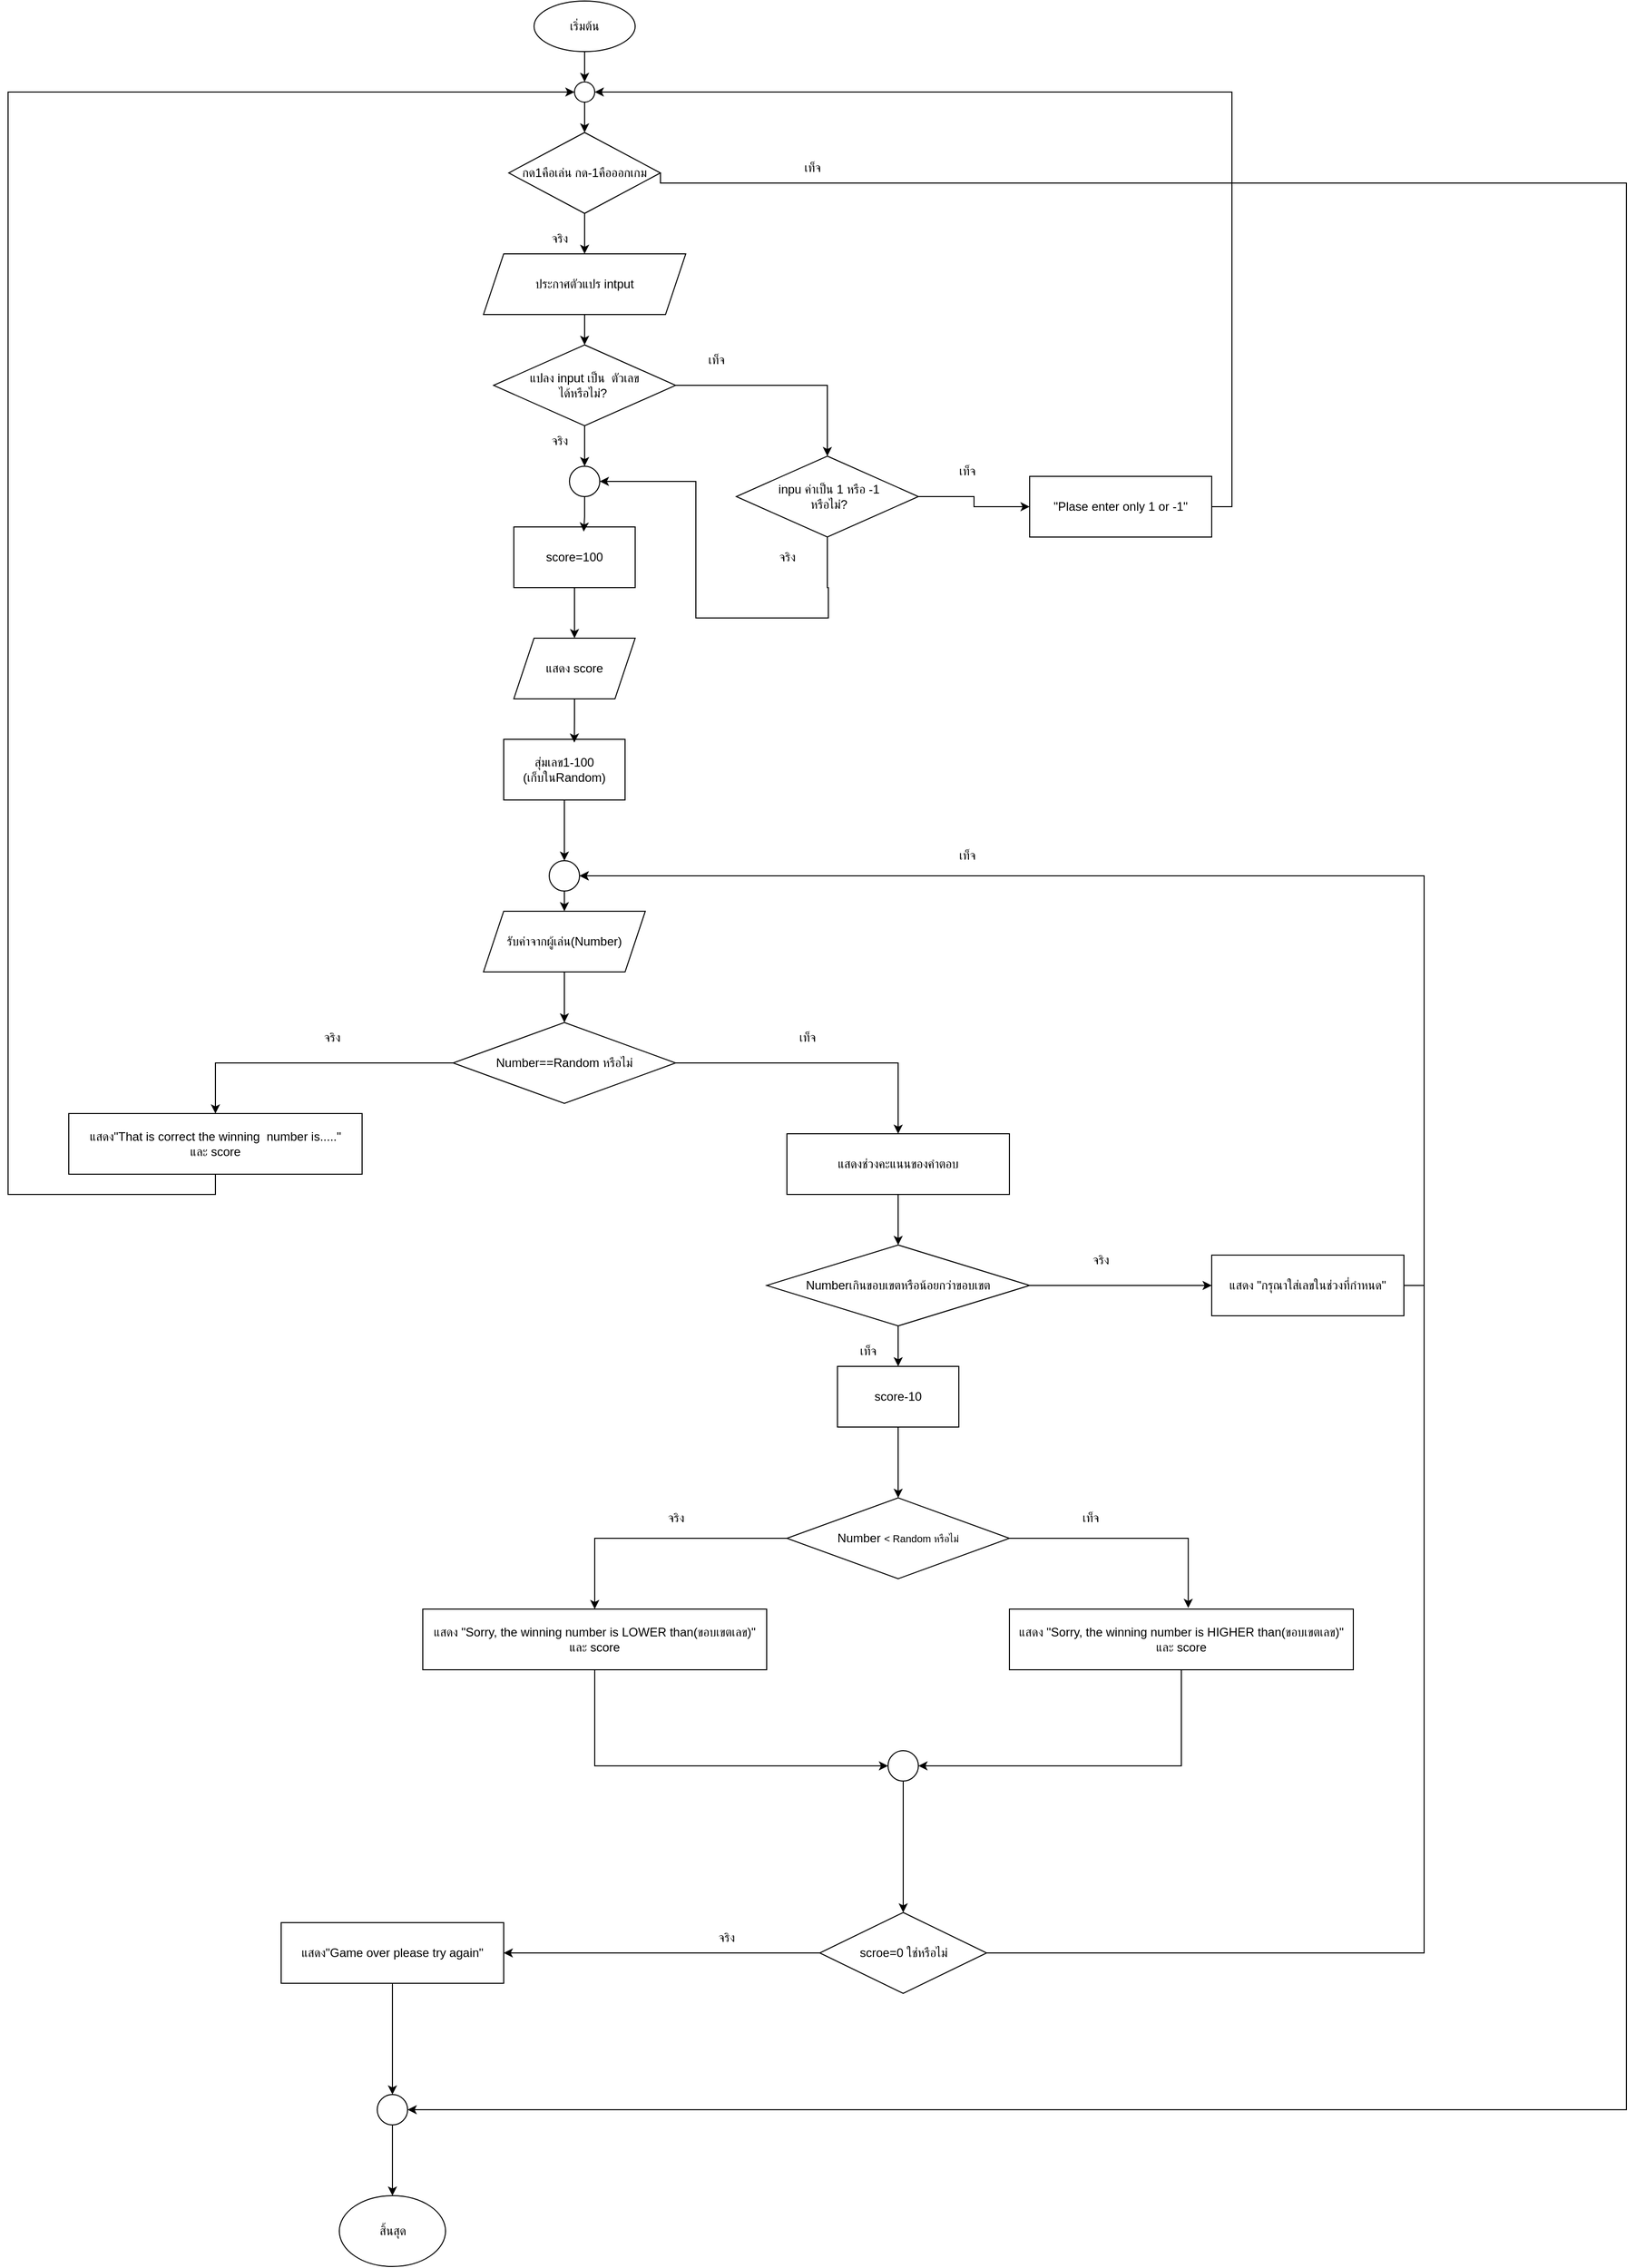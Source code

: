 <mxfile version="28.2.5">
  <diagram name="หน้า-1" id="lyNivr8_0ddyaPuqxxWx">
    <mxGraphModel dx="1491" dy="691" grid="1" gridSize="10" guides="1" tooltips="1" connect="1" arrows="1" fold="1" page="1" pageScale="1" pageWidth="827" pageHeight="1169" math="0" shadow="0">
      <root>
        <mxCell id="0" />
        <mxCell id="1" parent="0" />
        <mxCell id="IU7YT0hGjiRqqW3T2i-U-1" style="edgeStyle=orthogonalEdgeStyle;rounded=0;orthogonalLoop=1;jettySize=auto;html=1;exitX=0.5;exitY=1;exitDx=0;exitDy=0;entryX=0.5;entryY=0;entryDx=0;entryDy=0;" parent="1" source="IU7YT0hGjiRqqW3T2i-U-2" target="IU7YT0hGjiRqqW3T2i-U-18" edge="1">
          <mxGeometry relative="1" as="geometry" />
        </mxCell>
        <mxCell id="IU7YT0hGjiRqqW3T2i-U-2" value="เริ่มต้น" style="ellipse;whiteSpace=wrap;html=1;" parent="1" vertex="1">
          <mxGeometry x="640" y="180" width="100" height="50" as="geometry" />
        </mxCell>
        <mxCell id="IU7YT0hGjiRqqW3T2i-U-3" value="" style="edgeStyle=orthogonalEdgeStyle;rounded=0;orthogonalLoop=1;jettySize=auto;html=1;" parent="1" source="IU7YT0hGjiRqqW3T2i-U-5" target="IU7YT0hGjiRqqW3T2i-U-55" edge="1">
          <mxGeometry relative="1" as="geometry" />
        </mxCell>
        <mxCell id="IU7YT0hGjiRqqW3T2i-U-4" style="edgeStyle=orthogonalEdgeStyle;rounded=0;orthogonalLoop=1;jettySize=auto;html=1;exitX=1;exitY=0.5;exitDx=0;exitDy=0;entryX=1;entryY=0.5;entryDx=0;entryDy=0;" parent="1" source="IU7YT0hGjiRqqW3T2i-U-5" target="IU7YT0hGjiRqqW3T2i-U-37" edge="1">
          <mxGeometry relative="1" as="geometry">
            <Array as="points">
              <mxPoint x="1720" y="360" />
              <mxPoint x="1720" y="2265" />
            </Array>
          </mxGeometry>
        </mxCell>
        <mxCell id="IU7YT0hGjiRqqW3T2i-U-5" value="กด1คือเล่น กด-1คือออกเกม" style="rhombus;whiteSpace=wrap;html=1;" parent="1" vertex="1">
          <mxGeometry x="615" y="310" width="150" height="80" as="geometry" />
        </mxCell>
        <mxCell id="IU7YT0hGjiRqqW3T2i-U-6" value="" style="edgeStyle=orthogonalEdgeStyle;rounded=0;orthogonalLoop=1;jettySize=auto;html=1;" parent="1" source="IU7YT0hGjiRqqW3T2i-U-7" target="IU7YT0hGjiRqqW3T2i-U-59" edge="1">
          <mxGeometry relative="1" as="geometry" />
        </mxCell>
        <mxCell id="IU7YT0hGjiRqqW3T2i-U-7" value="score=100" style="whiteSpace=wrap;html=1;" parent="1" vertex="1">
          <mxGeometry x="620" y="700" width="120" height="60" as="geometry" />
        </mxCell>
        <mxCell id="IU7YT0hGjiRqqW3T2i-U-8" style="edgeStyle=orthogonalEdgeStyle;rounded=0;orthogonalLoop=1;jettySize=auto;html=1;exitX=0.5;exitY=1;exitDx=0;exitDy=0;entryX=0.5;entryY=0;entryDx=0;entryDy=0;" parent="1" source="IU7YT0hGjiRqqW3T2i-U-9" target="IU7YT0hGjiRqqW3T2i-U-41" edge="1">
          <mxGeometry relative="1" as="geometry" />
        </mxCell>
        <mxCell id="IU7YT0hGjiRqqW3T2i-U-9" value="สุ่มเลข1-100&lt;div&gt;(เก็บในRandom)&lt;/div&gt;" style="whiteSpace=wrap;html=1;" parent="1" vertex="1">
          <mxGeometry x="610" y="910.0" width="120" height="60" as="geometry" />
        </mxCell>
        <mxCell id="IU7YT0hGjiRqqW3T2i-U-10" style="edgeStyle=orthogonalEdgeStyle;rounded=0;orthogonalLoop=1;jettySize=auto;html=1;exitX=0.5;exitY=1;exitDx=0;exitDy=0;entryX=0.5;entryY=0;entryDx=0;entryDy=0;" parent="1" source="IU7YT0hGjiRqqW3T2i-U-11" target="IU7YT0hGjiRqqW3T2i-U-14" edge="1">
          <mxGeometry relative="1" as="geometry" />
        </mxCell>
        <mxCell id="IU7YT0hGjiRqqW3T2i-U-11" value="รับค่าจากผู้เล่น(Number)" style="shape=parallelogram;perimeter=parallelogramPerimeter;whiteSpace=wrap;html=1;fixedSize=1;" parent="1" vertex="1">
          <mxGeometry x="590" y="1080" width="160" height="60" as="geometry" />
        </mxCell>
        <mxCell id="IU7YT0hGjiRqqW3T2i-U-12" value="" style="edgeStyle=orthogonalEdgeStyle;rounded=0;orthogonalLoop=1;jettySize=auto;html=1;" parent="1" source="IU7YT0hGjiRqqW3T2i-U-14" target="IU7YT0hGjiRqqW3T2i-U-16" edge="1">
          <mxGeometry relative="1" as="geometry" />
        </mxCell>
        <mxCell id="IU7YT0hGjiRqqW3T2i-U-13" style="edgeStyle=orthogonalEdgeStyle;rounded=0;orthogonalLoop=1;jettySize=auto;html=1;exitX=1;exitY=0.5;exitDx=0;exitDy=0;entryX=0.5;entryY=0;entryDx=0;entryDy=0;" parent="1" source="IU7YT0hGjiRqqW3T2i-U-14" target="IU7YT0hGjiRqqW3T2i-U-53" edge="1">
          <mxGeometry relative="1" as="geometry" />
        </mxCell>
        <mxCell id="IU7YT0hGjiRqqW3T2i-U-14" value="Number==Random หรือไม่" style="rhombus;whiteSpace=wrap;html=1;" parent="1" vertex="1">
          <mxGeometry x="560" y="1190" width="220" height="80" as="geometry" />
        </mxCell>
        <mxCell id="IU7YT0hGjiRqqW3T2i-U-15" style="edgeStyle=orthogonalEdgeStyle;rounded=0;orthogonalLoop=1;jettySize=auto;html=1;exitX=0.5;exitY=1;exitDx=0;exitDy=0;entryX=0;entryY=0.5;entryDx=0;entryDy=0;" parent="1" source="IU7YT0hGjiRqqW3T2i-U-16" target="IU7YT0hGjiRqqW3T2i-U-18" edge="1">
          <mxGeometry relative="1" as="geometry">
            <Array as="points">
              <mxPoint x="325" y="1360" />
              <mxPoint x="120" y="1360" />
              <mxPoint x="120" y="270" />
            </Array>
          </mxGeometry>
        </mxCell>
        <mxCell id="IU7YT0hGjiRqqW3T2i-U-16" value="แสดง&quot;That is correct the winning&amp;nbsp; number is.....&lt;span style=&quot;background-color: transparent; color: light-dark(rgb(0, 0, 0), rgb(255, 255, 255));&quot;&gt;&quot;&lt;/span&gt;&lt;div&gt;และ score&lt;/div&gt;" style="whiteSpace=wrap;html=1;" parent="1" vertex="1">
          <mxGeometry x="180" y="1280" width="290" height="60" as="geometry" />
        </mxCell>
        <mxCell id="IU7YT0hGjiRqqW3T2i-U-17" style="edgeStyle=orthogonalEdgeStyle;rounded=0;orthogonalLoop=1;jettySize=auto;html=1;exitX=0.5;exitY=1;exitDx=0;exitDy=0;entryX=0.5;entryY=0;entryDx=0;entryDy=0;" parent="1" source="IU7YT0hGjiRqqW3T2i-U-18" target="IU7YT0hGjiRqqW3T2i-U-5" edge="1">
          <mxGeometry relative="1" as="geometry" />
        </mxCell>
        <mxCell id="IU7YT0hGjiRqqW3T2i-U-18" value="" style="ellipse;whiteSpace=wrap;html=1;aspect=fixed;" parent="1" vertex="1">
          <mxGeometry x="680" y="260" width="20" height="20" as="geometry" />
        </mxCell>
        <mxCell id="IU7YT0hGjiRqqW3T2i-U-19" value="" style="edgeStyle=orthogonalEdgeStyle;rounded=0;orthogonalLoop=1;jettySize=auto;html=1;" parent="1" source="IU7YT0hGjiRqqW3T2i-U-20" target="IU7YT0hGjiRqqW3T2i-U-22" edge="1">
          <mxGeometry relative="1" as="geometry" />
        </mxCell>
        <mxCell id="IU7YT0hGjiRqqW3T2i-U-20" value="Number &lt;span style=&quot;font-size: 10px;&quot;&gt;&amp;lt; Random หรือไม่&lt;/span&gt;" style="rhombus;whiteSpace=wrap;html=1;" parent="1" vertex="1">
          <mxGeometry x="890" y="1660" width="220" height="80" as="geometry" />
        </mxCell>
        <mxCell id="IU7YT0hGjiRqqW3T2i-U-21" style="edgeStyle=orthogonalEdgeStyle;rounded=0;orthogonalLoop=1;jettySize=auto;html=1;exitX=0.5;exitY=1;exitDx=0;exitDy=0;entryX=0;entryY=0.5;entryDx=0;entryDy=0;" parent="1" source="IU7YT0hGjiRqqW3T2i-U-22" target="IU7YT0hGjiRqqW3T2i-U-28" edge="1">
          <mxGeometry relative="1" as="geometry" />
        </mxCell>
        <mxCell id="IU7YT0hGjiRqqW3T2i-U-22" value="แสดง &quot;Sorry, the winning number is LOWER than(ขอบเขตเลข)&quot;&lt;div&gt;และ score&lt;/div&gt;" style="whiteSpace=wrap;html=1;" parent="1" vertex="1">
          <mxGeometry x="530" y="1770" width="340" height="60" as="geometry" />
        </mxCell>
        <mxCell id="IU7YT0hGjiRqqW3T2i-U-23" value="จริง" style="text;html=1;align=center;verticalAlign=middle;resizable=0;points=[];autosize=1;strokeColor=none;fillColor=none;" parent="1" vertex="1">
          <mxGeometry x="420" y="1190" width="40" height="30" as="geometry" />
        </mxCell>
        <mxCell id="IU7YT0hGjiRqqW3T2i-U-24" style="edgeStyle=orthogonalEdgeStyle;rounded=0;orthogonalLoop=1;jettySize=auto;html=1;exitX=0.5;exitY=1;exitDx=0;exitDy=0;entryX=1;entryY=0.5;entryDx=0;entryDy=0;" parent="1" source="IU7YT0hGjiRqqW3T2i-U-25" target="IU7YT0hGjiRqqW3T2i-U-28" edge="1">
          <mxGeometry relative="1" as="geometry" />
        </mxCell>
        <mxCell id="IU7YT0hGjiRqqW3T2i-U-25" value="แสดง &quot;Sorry, the winning number is HIGHER than(ขอบเขตเลข)&quot;&lt;div&gt;และ score&lt;/div&gt;" style="whiteSpace=wrap;html=1;" parent="1" vertex="1">
          <mxGeometry x="1110" y="1770" width="340" height="60" as="geometry" />
        </mxCell>
        <mxCell id="IU7YT0hGjiRqqW3T2i-U-26" style="edgeStyle=orthogonalEdgeStyle;rounded=0;orthogonalLoop=1;jettySize=auto;html=1;exitX=1;exitY=0.5;exitDx=0;exitDy=0;entryX=0.52;entryY=-0.018;entryDx=0;entryDy=0;entryPerimeter=0;" parent="1" source="IU7YT0hGjiRqqW3T2i-U-20" target="IU7YT0hGjiRqqW3T2i-U-25" edge="1">
          <mxGeometry relative="1" as="geometry" />
        </mxCell>
        <mxCell id="IU7YT0hGjiRqqW3T2i-U-27" style="edgeStyle=orthogonalEdgeStyle;rounded=0;orthogonalLoop=1;jettySize=auto;html=1;exitX=0.5;exitY=1;exitDx=0;exitDy=0;entryX=0.5;entryY=0;entryDx=0;entryDy=0;" parent="1" source="IU7YT0hGjiRqqW3T2i-U-28" target="IU7YT0hGjiRqqW3T2i-U-31" edge="1">
          <mxGeometry relative="1" as="geometry" />
        </mxCell>
        <mxCell id="IU7YT0hGjiRqqW3T2i-U-28" value="" style="ellipse;whiteSpace=wrap;html=1;" parent="1" vertex="1">
          <mxGeometry x="990" y="1910" width="30" height="30" as="geometry" />
        </mxCell>
        <mxCell id="IU7YT0hGjiRqqW3T2i-U-29" value="" style="edgeStyle=orthogonalEdgeStyle;rounded=0;orthogonalLoop=1;jettySize=auto;html=1;" parent="1" source="IU7YT0hGjiRqqW3T2i-U-31" target="IU7YT0hGjiRqqW3T2i-U-35" edge="1">
          <mxGeometry relative="1" as="geometry" />
        </mxCell>
        <mxCell id="IU7YT0hGjiRqqW3T2i-U-30" style="edgeStyle=orthogonalEdgeStyle;rounded=0;orthogonalLoop=1;jettySize=auto;html=1;exitX=1;exitY=0.5;exitDx=0;exitDy=0;entryX=1;entryY=0.5;entryDx=0;entryDy=0;" parent="1" source="IU7YT0hGjiRqqW3T2i-U-31" target="IU7YT0hGjiRqqW3T2i-U-41" edge="1">
          <mxGeometry relative="1" as="geometry">
            <Array as="points">
              <mxPoint x="1520" y="2110" />
              <mxPoint x="1520" y="1045" />
            </Array>
          </mxGeometry>
        </mxCell>
        <mxCell id="IU7YT0hGjiRqqW3T2i-U-31" value="scroe=0 ใช่หรือไม่" style="rhombus;whiteSpace=wrap;html=1;" parent="1" vertex="1">
          <mxGeometry x="922.5" y="2070" width="165" height="80" as="geometry" />
        </mxCell>
        <mxCell id="IU7YT0hGjiRqqW3T2i-U-32" value="จริง" style="text;html=1;align=center;verticalAlign=middle;resizable=0;points=[];autosize=1;strokeColor=none;fillColor=none;" parent="1" vertex="1">
          <mxGeometry x="760" y="1665" width="40" height="30" as="geometry" />
        </mxCell>
        <mxCell id="IU7YT0hGjiRqqW3T2i-U-33" value="เท็จ" style="text;html=1;align=center;verticalAlign=middle;resizable=0;points=[];autosize=1;strokeColor=none;fillColor=none;" parent="1" vertex="1">
          <mxGeometry x="1170" y="1665" width="40" height="30" as="geometry" />
        </mxCell>
        <mxCell id="IU7YT0hGjiRqqW3T2i-U-34" value="" style="edgeStyle=orthogonalEdgeStyle;rounded=0;orthogonalLoop=1;jettySize=auto;html=1;" parent="1" source="IU7YT0hGjiRqqW3T2i-U-35" target="IU7YT0hGjiRqqW3T2i-U-37" edge="1">
          <mxGeometry relative="1" as="geometry" />
        </mxCell>
        <mxCell id="IU7YT0hGjiRqqW3T2i-U-35" value="แสดง&quot;Game over please try again&quot;" style="whiteSpace=wrap;html=1;" parent="1" vertex="1">
          <mxGeometry x="390" y="2080" width="220" height="60" as="geometry" />
        </mxCell>
        <mxCell id="IU7YT0hGjiRqqW3T2i-U-36" style="edgeStyle=orthogonalEdgeStyle;rounded=0;orthogonalLoop=1;jettySize=auto;html=1;exitX=0.5;exitY=1;exitDx=0;exitDy=0;entryX=0.5;entryY=0;entryDx=0;entryDy=0;" parent="1" source="IU7YT0hGjiRqqW3T2i-U-37" target="IU7YT0hGjiRqqW3T2i-U-38" edge="1">
          <mxGeometry relative="1" as="geometry" />
        </mxCell>
        <mxCell id="IU7YT0hGjiRqqW3T2i-U-37" value="" style="ellipse;whiteSpace=wrap;html=1;" parent="1" vertex="1">
          <mxGeometry x="485" y="2250" width="30" height="30" as="geometry" />
        </mxCell>
        <mxCell id="IU7YT0hGjiRqqW3T2i-U-38" value="สิ้นสุด" style="ellipse;whiteSpace=wrap;html=1;" parent="1" vertex="1">
          <mxGeometry x="447.5" y="2350" width="105" height="70" as="geometry" />
        </mxCell>
        <mxCell id="IU7YT0hGjiRqqW3T2i-U-39" value="จริง" style="text;html=1;align=center;verticalAlign=middle;resizable=0;points=[];autosize=1;strokeColor=none;fillColor=none;" parent="1" vertex="1">
          <mxGeometry x="810" y="2080" width="40" height="30" as="geometry" />
        </mxCell>
        <mxCell id="IU7YT0hGjiRqqW3T2i-U-40" style="edgeStyle=orthogonalEdgeStyle;rounded=0;orthogonalLoop=1;jettySize=auto;html=1;exitX=0.5;exitY=1;exitDx=0;exitDy=0;entryX=0.5;entryY=0;entryDx=0;entryDy=0;" parent="1" source="IU7YT0hGjiRqqW3T2i-U-41" target="IU7YT0hGjiRqqW3T2i-U-11" edge="1">
          <mxGeometry relative="1" as="geometry" />
        </mxCell>
        <mxCell id="IU7YT0hGjiRqqW3T2i-U-41" value="" style="ellipse;whiteSpace=wrap;html=1;" parent="1" vertex="1">
          <mxGeometry x="655" y="1030" width="30" height="30" as="geometry" />
        </mxCell>
        <mxCell id="IU7YT0hGjiRqqW3T2i-U-42" style="edgeStyle=orthogonalEdgeStyle;rounded=0;orthogonalLoop=1;jettySize=auto;html=1;exitX=0.5;exitY=1;exitDx=0;exitDy=0;entryX=0.5;entryY=0;entryDx=0;entryDy=0;" parent="1" source="IU7YT0hGjiRqqW3T2i-U-43" target="IU7YT0hGjiRqqW3T2i-U-20" edge="1">
          <mxGeometry relative="1" as="geometry" />
        </mxCell>
        <mxCell id="IU7YT0hGjiRqqW3T2i-U-43" value="score-10" style="whiteSpace=wrap;html=1;" parent="1" vertex="1">
          <mxGeometry x="940" y="1530" width="120" height="60" as="geometry" />
        </mxCell>
        <mxCell id="IU7YT0hGjiRqqW3T2i-U-44" style="edgeStyle=orthogonalEdgeStyle;rounded=0;orthogonalLoop=1;jettySize=auto;html=1;exitX=0.5;exitY=1;exitDx=0;exitDy=0;entryX=0.5;entryY=0;entryDx=0;entryDy=0;" parent="1" source="IU7YT0hGjiRqqW3T2i-U-46" target="IU7YT0hGjiRqqW3T2i-U-43" edge="1">
          <mxGeometry relative="1" as="geometry" />
        </mxCell>
        <mxCell id="IU7YT0hGjiRqqW3T2i-U-45" value="" style="edgeStyle=orthogonalEdgeStyle;rounded=0;orthogonalLoop=1;jettySize=auto;html=1;" parent="1" source="IU7YT0hGjiRqqW3T2i-U-46" target="IU7YT0hGjiRqqW3T2i-U-49" edge="1">
          <mxGeometry relative="1" as="geometry" />
        </mxCell>
        <mxCell id="IU7YT0hGjiRqqW3T2i-U-46" value="Numberเกินขอบเขตหรือน้อยกว่าขอบเขต" style="rhombus;whiteSpace=wrap;html=1;" parent="1" vertex="1">
          <mxGeometry x="870" y="1410" width="260" height="80" as="geometry" />
        </mxCell>
        <mxCell id="IU7YT0hGjiRqqW3T2i-U-47" value="เท็จ" style="text;html=1;align=center;verticalAlign=middle;resizable=0;points=[];autosize=1;strokeColor=none;fillColor=none;" parent="1" vertex="1">
          <mxGeometry x="890" y="1190" width="40" height="30" as="geometry" />
        </mxCell>
        <mxCell id="IU7YT0hGjiRqqW3T2i-U-48" style="edgeStyle=orthogonalEdgeStyle;rounded=0;orthogonalLoop=1;jettySize=auto;html=1;exitX=1;exitY=0.5;exitDx=0;exitDy=0;entryX=1;entryY=0.5;entryDx=0;entryDy=0;" parent="1" source="IU7YT0hGjiRqqW3T2i-U-49" target="IU7YT0hGjiRqqW3T2i-U-41" edge="1">
          <mxGeometry relative="1" as="geometry" />
        </mxCell>
        <mxCell id="IU7YT0hGjiRqqW3T2i-U-49" value="แสดง &quot;กรุณาใส่เลขในช่วงที่กำหนด&quot;" style="whiteSpace=wrap;html=1;" parent="1" vertex="1">
          <mxGeometry x="1310" y="1420" width="190" height="60" as="geometry" />
        </mxCell>
        <mxCell id="IU7YT0hGjiRqqW3T2i-U-50" value="เท็จ" style="text;html=1;align=center;verticalAlign=middle;resizable=0;points=[];autosize=1;strokeColor=none;fillColor=none;" parent="1" vertex="1">
          <mxGeometry x="950" y="1500" width="40" height="30" as="geometry" />
        </mxCell>
        <mxCell id="IU7YT0hGjiRqqW3T2i-U-51" value="จริง" style="text;html=1;align=center;verticalAlign=middle;resizable=0;points=[];autosize=1;strokeColor=none;fillColor=none;" parent="1" vertex="1">
          <mxGeometry x="1180" y="1410" width="40" height="30" as="geometry" />
        </mxCell>
        <mxCell id="IU7YT0hGjiRqqW3T2i-U-52" style="edgeStyle=orthogonalEdgeStyle;rounded=0;orthogonalLoop=1;jettySize=auto;html=1;exitX=0.5;exitY=1;exitDx=0;exitDy=0;entryX=0.5;entryY=0;entryDx=0;entryDy=0;" parent="1" source="IU7YT0hGjiRqqW3T2i-U-53" target="IU7YT0hGjiRqqW3T2i-U-46" edge="1">
          <mxGeometry relative="1" as="geometry" />
        </mxCell>
        <mxCell id="IU7YT0hGjiRqqW3T2i-U-53" value="แสดงช่วงคะแนนของคำตอบ" style="rounded=0;whiteSpace=wrap;html=1;" parent="1" vertex="1">
          <mxGeometry x="890" y="1300" width="220" height="60" as="geometry" />
        </mxCell>
        <mxCell id="IU7YT0hGjiRqqW3T2i-U-54" value="" style="edgeStyle=orthogonalEdgeStyle;rounded=0;orthogonalLoop=1;jettySize=auto;html=1;" parent="1" source="IU7YT0hGjiRqqW3T2i-U-55" target="IU7YT0hGjiRqqW3T2i-U-58" edge="1">
          <mxGeometry relative="1" as="geometry" />
        </mxCell>
        <mxCell id="IU7YT0hGjiRqqW3T2i-U-55" value="ประกาศตัวแปร intput" style="shape=parallelogram;perimeter=parallelogramPerimeter;whiteSpace=wrap;html=1;fixedSize=1;" parent="1" vertex="1">
          <mxGeometry x="590" y="430" width="200" height="60" as="geometry" />
        </mxCell>
        <mxCell id="IU7YT0hGjiRqqW3T2i-U-56" style="edgeStyle=orthogonalEdgeStyle;rounded=0;orthogonalLoop=1;jettySize=auto;html=1;entryX=0.5;entryY=0;entryDx=0;entryDy=0;" parent="1" source="IU7YT0hGjiRqqW3T2i-U-58" target="IU7YT0hGjiRqqW3T2i-U-70" edge="1">
          <mxGeometry relative="1" as="geometry" />
        </mxCell>
        <mxCell id="IU7YT0hGjiRqqW3T2i-U-57" style="edgeStyle=orthogonalEdgeStyle;rounded=0;orthogonalLoop=1;jettySize=auto;html=1;exitX=0.5;exitY=1;exitDx=0;exitDy=0;entryX=0.5;entryY=0;entryDx=0;entryDy=0;" parent="1" source="IU7YT0hGjiRqqW3T2i-U-58" target="IU7YT0hGjiRqqW3T2i-U-72" edge="1">
          <mxGeometry relative="1" as="geometry" />
        </mxCell>
        <mxCell id="IU7YT0hGjiRqqW3T2i-U-58" value="แปลง input เป็น&amp;nbsp; ตัวเลข&lt;div&gt;ได้หรือไม่?&amp;nbsp;&lt;/div&gt;" style="rhombus;whiteSpace=wrap;html=1;" parent="1" vertex="1">
          <mxGeometry x="600" y="520" width="180" height="80" as="geometry" />
        </mxCell>
        <mxCell id="IU7YT0hGjiRqqW3T2i-U-59" value="แสดง score" style="shape=parallelogram;perimeter=parallelogramPerimeter;whiteSpace=wrap;html=1;fixedSize=1;" parent="1" vertex="1">
          <mxGeometry x="620" y="810" width="120" height="60" as="geometry" />
        </mxCell>
        <mxCell id="IU7YT0hGjiRqqW3T2i-U-60" style="edgeStyle=orthogonalEdgeStyle;rounded=0;orthogonalLoop=1;jettySize=auto;html=1;exitX=1;exitY=0.5;exitDx=0;exitDy=0;entryX=1;entryY=0.5;entryDx=0;entryDy=0;" parent="1" source="IU7YT0hGjiRqqW3T2i-U-61" target="IU7YT0hGjiRqqW3T2i-U-18" edge="1">
          <mxGeometry relative="1" as="geometry" />
        </mxCell>
        <mxCell id="IU7YT0hGjiRqqW3T2i-U-61" value="&quot;Plase enter only 1 or -1&quot;" style="whiteSpace=wrap;html=1;" parent="1" vertex="1">
          <mxGeometry x="1130" y="650" width="180" height="60" as="geometry" />
        </mxCell>
        <mxCell id="IU7YT0hGjiRqqW3T2i-U-62" style="edgeStyle=orthogonalEdgeStyle;rounded=0;orthogonalLoop=1;jettySize=auto;html=1;exitX=0.5;exitY=1;exitDx=0;exitDy=0;entryX=0.582;entryY=0.054;entryDx=0;entryDy=0;entryPerimeter=0;" parent="1" source="IU7YT0hGjiRqqW3T2i-U-59" target="IU7YT0hGjiRqqW3T2i-U-9" edge="1">
          <mxGeometry relative="1" as="geometry" />
        </mxCell>
        <mxCell id="IU7YT0hGjiRqqW3T2i-U-63" value="จริง" style="text;html=1;align=center;verticalAlign=middle;resizable=0;points=[];autosize=1;strokeColor=none;fillColor=none;" parent="1" vertex="1">
          <mxGeometry x="645" y="400" width="40" height="30" as="geometry" />
        </mxCell>
        <mxCell id="IU7YT0hGjiRqqW3T2i-U-64" value="เท็จ" style="text;html=1;align=center;verticalAlign=middle;resizable=0;points=[];autosize=1;strokeColor=none;fillColor=none;" parent="1" vertex="1">
          <mxGeometry x="895" y="330" width="40" height="30" as="geometry" />
        </mxCell>
        <mxCell id="IU7YT0hGjiRqqW3T2i-U-65" value="เท็จ" style="text;html=1;align=center;verticalAlign=middle;resizable=0;points=[];autosize=1;strokeColor=none;fillColor=none;" parent="1" vertex="1">
          <mxGeometry x="1047.5" y="1010" width="40" height="30" as="geometry" />
        </mxCell>
        <mxCell id="IU7YT0hGjiRqqW3T2i-U-66" value="เท็จ" style="text;html=1;align=center;verticalAlign=middle;resizable=0;points=[];autosize=1;strokeColor=none;fillColor=none;" parent="1" vertex="1">
          <mxGeometry x="800" y="520" width="40" height="30" as="geometry" />
        </mxCell>
        <mxCell id="IU7YT0hGjiRqqW3T2i-U-67" value="จริง" style="text;html=1;align=center;verticalAlign=middle;resizable=0;points=[];autosize=1;strokeColor=none;fillColor=none;" parent="1" vertex="1">
          <mxGeometry x="645" y="600" width="40" height="30" as="geometry" />
        </mxCell>
        <mxCell id="IU7YT0hGjiRqqW3T2i-U-68" style="edgeStyle=orthogonalEdgeStyle;rounded=0;orthogonalLoop=1;jettySize=auto;html=1;entryX=0;entryY=0.5;entryDx=0;entryDy=0;" parent="1" source="IU7YT0hGjiRqqW3T2i-U-70" target="IU7YT0hGjiRqqW3T2i-U-61" edge="1">
          <mxGeometry relative="1" as="geometry" />
        </mxCell>
        <mxCell id="IU7YT0hGjiRqqW3T2i-U-69" style="edgeStyle=orthogonalEdgeStyle;rounded=0;orthogonalLoop=1;jettySize=auto;html=1;entryX=1;entryY=0.5;entryDx=0;entryDy=0;" parent="1" source="IU7YT0hGjiRqqW3T2i-U-70" target="IU7YT0hGjiRqqW3T2i-U-72" edge="1">
          <mxGeometry relative="1" as="geometry">
            <mxPoint x="800" y="620" as="targetPoint" />
            <Array as="points">
              <mxPoint x="930" y="760" />
              <mxPoint x="931" y="760" />
              <mxPoint x="931" y="790" />
              <mxPoint x="800" y="790" />
              <mxPoint x="800" y="655" />
            </Array>
          </mxGeometry>
        </mxCell>
        <mxCell id="IU7YT0hGjiRqqW3T2i-U-70" value="&amp;nbsp;inpu ค่าเป็น 1 หรือ -1&lt;br&gt;&amp;nbsp;หรือไม่?" style="rhombus;whiteSpace=wrap;html=1;" parent="1" vertex="1">
          <mxGeometry x="840" y="630" width="180" height="80" as="geometry" />
        </mxCell>
        <mxCell id="IU7YT0hGjiRqqW3T2i-U-71" value="เท็จ" style="text;html=1;align=center;verticalAlign=middle;resizable=0;points=[];autosize=1;strokeColor=none;fillColor=none;" parent="1" vertex="1">
          <mxGeometry x="1047.5" y="630" width="40" height="30" as="geometry" />
        </mxCell>
        <mxCell id="IU7YT0hGjiRqqW3T2i-U-72" value="" style="ellipse;whiteSpace=wrap;html=1;" parent="1" vertex="1">
          <mxGeometry x="675" y="640" width="30" height="30" as="geometry" />
        </mxCell>
        <mxCell id="IU7YT0hGjiRqqW3T2i-U-73" style="edgeStyle=orthogonalEdgeStyle;rounded=0;orthogonalLoop=1;jettySize=auto;html=1;entryX=0.576;entryY=0.077;entryDx=0;entryDy=0;entryPerimeter=0;" parent="1" source="IU7YT0hGjiRqqW3T2i-U-72" target="IU7YT0hGjiRqqW3T2i-U-7" edge="1">
          <mxGeometry relative="1" as="geometry" />
        </mxCell>
        <mxCell id="IU7YT0hGjiRqqW3T2i-U-74" value="จริง" style="text;html=1;align=center;verticalAlign=middle;resizable=0;points=[];autosize=1;strokeColor=none;fillColor=none;" parent="1" vertex="1">
          <mxGeometry x="870" y="715" width="40" height="30" as="geometry" />
        </mxCell>
      </root>
    </mxGraphModel>
  </diagram>
</mxfile>
